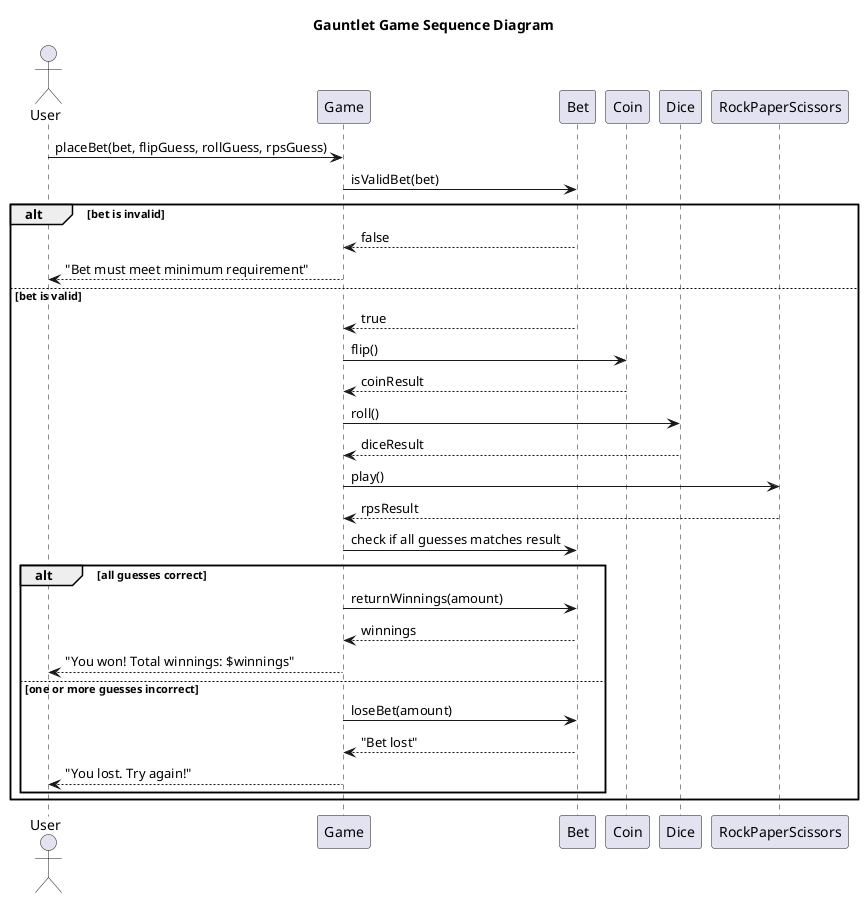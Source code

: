 @startuml
'https://plantuml.com/sequence-diagram

/'autonumber

Alice -> Bob: Authentication Request
Bob --> Alice: Authentication Response

Alice -> Bob: Another authentication Request
Alice <-- Bob: another authentication Response'/
title Gauntlet Game Sequence Diagram

actor User
participant Game
participant Bet
participant Coin
participant Dice
participant RockPaperScissors

User -> Game : placeBet(bet, flipGuess, rollGuess, rpsGuess)
Game -> Bet : isValidBet(bet)
alt bet is invalid
    Bet --> Game : false
    Game --> User : "Bet must meet minimum requirement"
else bet is valid
    Bet --> Game : true
    Game -> Coin : flip()
    Coin --> Game : coinResult
    Game -> Dice : roll()
    Dice --> Game : diceResult
    Game -> RockPaperScissors : play()
    RockPaperScissors --> Game : rpsResult
Game -> Bet : check if all guesses matches result

    alt all guesses correct
        Game -> Bet : returnWinnings(amount)
        Bet --> Game : winnings
        Game --> User : "You won! Total winnings: $winnings"
    else one or more guesses incorrect
        Game -> Bet : loseBet(amount)
        Bet --> Game : "Bet lost"
        Game --> User : "You lost. Try again!"
    end
end
@enduml